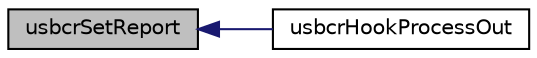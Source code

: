 digraph "usbcrSetReport"
{
  edge [fontname="Helvetica",fontsize="10",labelfontname="Helvetica",labelfontsize="10"];
  node [fontname="Helvetica",fontsize="10",shape=record];
  rankdir="LR";
  Node1 [label="usbcrSetReport",height=0.2,width=0.4,color="black", fillcolor="grey75", style="filled" fontcolor="black"];
  Node1 -> Node2 [dir="back",color="midnightblue",fontsize="10",style="solid",fontname="Helvetica"];
  Node2 [label="usbcrHookProcessOut",height=0.2,width=0.4,color="black", fillcolor="white", style="filled",URL="$group__module__usb__framework.html#ga27d31ba1109a1f91135d2006241b7d01",tooltip="Hook which is called upon reception of a class request with OUT data phase. "];
}
